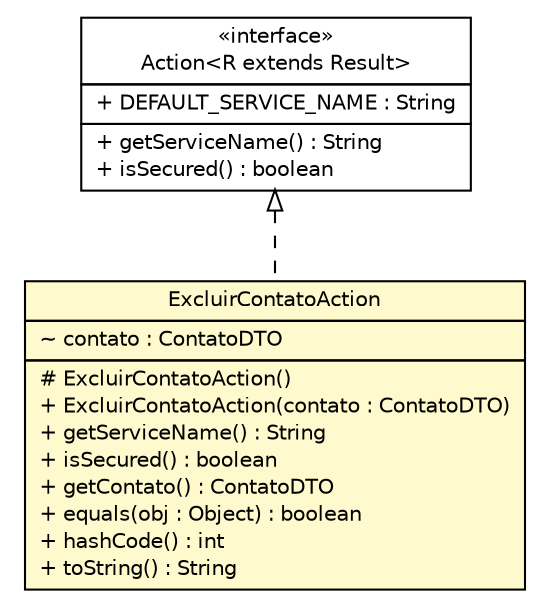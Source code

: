 #!/usr/local/bin/dot
#
# Class diagram 
# Generated by UMLGraph version 5.1 (http://www.umlgraph.org/)
#

digraph G {
	edge [fontname="Helvetica",fontsize=10,labelfontname="Helvetica",labelfontsize=10];
	node [fontname="Helvetica",fontsize=10,shape=plaintext];
	nodesep=0.25;
	ranksep=0.5;
	// br.net.meditec.shared.commands.ExcluirContatoAction
	c1754 [label=<<table title="br.net.meditec.shared.commands.ExcluirContatoAction" border="0" cellborder="1" cellspacing="0" cellpadding="2" port="p" bgcolor="lemonChiffon" href="./ExcluirContatoAction.html">
		<tr><td><table border="0" cellspacing="0" cellpadding="1">
<tr><td align="center" balign="center"> ExcluirContatoAction </td></tr>
		</table></td></tr>
		<tr><td><table border="0" cellspacing="0" cellpadding="1">
<tr><td align="left" balign="left"> ~ contato : ContatoDTO </td></tr>
		</table></td></tr>
		<tr><td><table border="0" cellspacing="0" cellpadding="1">
<tr><td align="left" balign="left"> # ExcluirContatoAction() </td></tr>
<tr><td align="left" balign="left"> + ExcluirContatoAction(contato : ContatoDTO) </td></tr>
<tr><td align="left" balign="left"> + getServiceName() : String </td></tr>
<tr><td align="left" balign="left"> + isSecured() : boolean </td></tr>
<tr><td align="left" balign="left"> + getContato() : ContatoDTO </td></tr>
<tr><td align="left" balign="left"> + equals(obj : Object) : boolean </td></tr>
<tr><td align="left" balign="left"> + hashCode() : int </td></tr>
<tr><td align="left" balign="left"> + toString() : String </td></tr>
		</table></td></tr>
		</table>>, fontname="Helvetica", fontcolor="black", fontsize=10.0];
	//br.net.meditec.shared.commands.ExcluirContatoAction implements com.gwtplatform.dispatch.shared.Action<R extends com.gwtplatform.dispatch.shared.Result>
	c1825:p -> c1754:p [dir=back,arrowtail=empty,style=dashed];
	// com.gwtplatform.dispatch.shared.Action<R extends com.gwtplatform.dispatch.shared.Result>
	c1825 [label=<<table title="com.gwtplatform.dispatch.shared.Action" border="0" cellborder="1" cellspacing="0" cellpadding="2" port="p" href="http://java.sun.com/j2se/1.4.2/docs/api/com/gwtplatform/dispatch/shared/Action.html">
		<tr><td><table border="0" cellspacing="0" cellpadding="1">
<tr><td align="center" balign="center"> &#171;interface&#187; </td></tr>
<tr><td align="center" balign="center"> Action&lt;R extends Result&gt; </td></tr>
		</table></td></tr>
		<tr><td><table border="0" cellspacing="0" cellpadding="1">
<tr><td align="left" balign="left"> + DEFAULT_SERVICE_NAME : String </td></tr>
		</table></td></tr>
		<tr><td><table border="0" cellspacing="0" cellpadding="1">
<tr><td align="left" balign="left"> + getServiceName() : String </td></tr>
<tr><td align="left" balign="left"> + isSecured() : boolean </td></tr>
		</table></td></tr>
		</table>>, fontname="Helvetica", fontcolor="black", fontsize=10.0];
}

